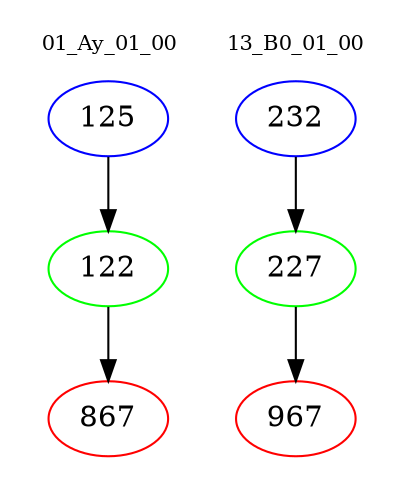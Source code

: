 digraph{
subgraph cluster_0 {
color = white
label = "01_Ay_01_00";
fontsize=10;
T0_125 [label="125", color="blue"]
T0_125 -> T0_122 [color="black"]
T0_122 [label="122", color="green"]
T0_122 -> T0_867 [color="black"]
T0_867 [label="867", color="red"]
}
subgraph cluster_1 {
color = white
label = "13_B0_01_00";
fontsize=10;
T1_232 [label="232", color="blue"]
T1_232 -> T1_227 [color="black"]
T1_227 [label="227", color="green"]
T1_227 -> T1_967 [color="black"]
T1_967 [label="967", color="red"]
}
}

